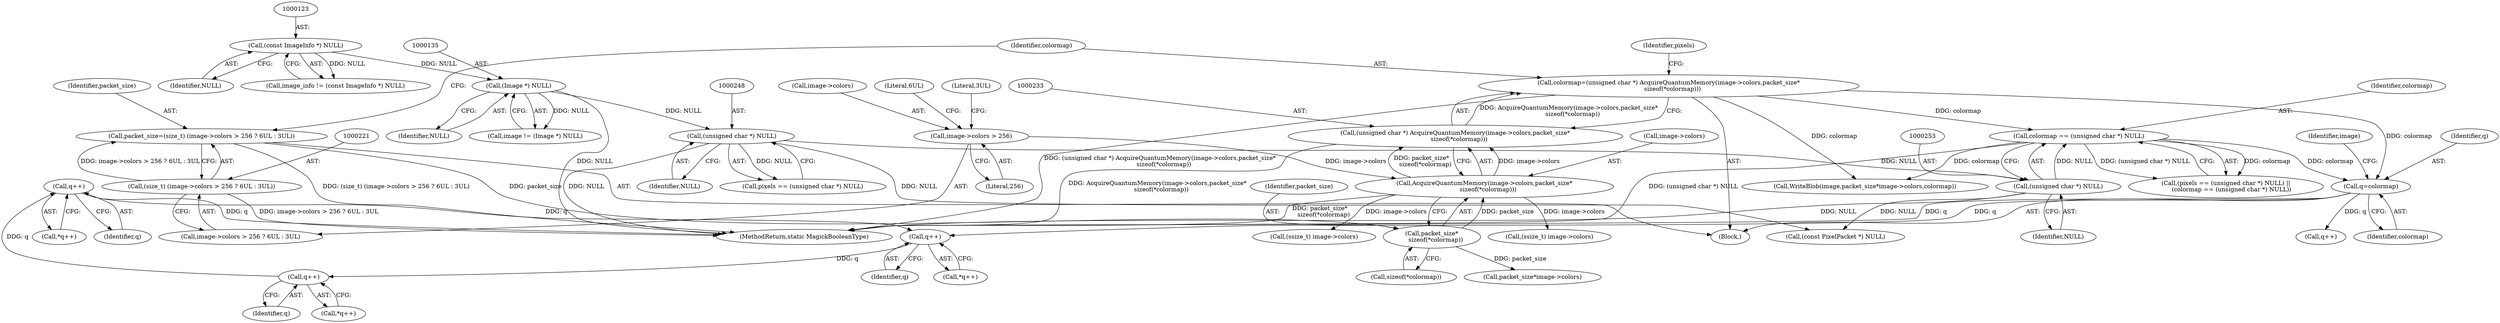 digraph "0_ImageMagick_10b3823a7619ed22d42764733eb052c4159bc8c1@pointer" {
"1000309" [label="(Call,q++)"];
"1000296" [label="(Call,q++)"];
"1000283" [label="(Call,q++)"];
"1000258" [label="(Call,q=colormap)"];
"1000250" [label="(Call,colormap == (unsigned char *) NULL)"];
"1000230" [label="(Call,colormap=(unsigned char *) AcquireQuantumMemory(image->colors,packet_size*\n    sizeof(*colormap)))"];
"1000232" [label="(Call,(unsigned char *) AcquireQuantumMemory(image->colors,packet_size*\n    sizeof(*colormap)))"];
"1000234" [label="(Call,AcquireQuantumMemory(image->colors,packet_size*\n    sizeof(*colormap)))"];
"1000223" [label="(Call,image->colors > 256)"];
"1000238" [label="(Call,packet_size*\n    sizeof(*colormap))"];
"1000218" [label="(Call,packet_size=(size_t) (image->colors > 256 ? 6UL : 3UL))"];
"1000220" [label="(Call,(size_t) (image->colors > 256 ? 6UL : 3UL))"];
"1000252" [label="(Call,(unsigned char *) NULL)"];
"1000247" [label="(Call,(unsigned char *) NULL)"];
"1000134" [label="(Call,(Image *) NULL)"];
"1000122" [label="(Call,(const ImageInfo *) NULL)"];
"1000309" [label="(Call,q++)"];
"1000337" [label="(Call,q++)"];
"1000327" [label="(Call,(ssize_t) image->colors)"];
"1000246" [label="(Identifier,pixels)"];
"1000244" [label="(Call,(pixels == (unsigned char *) NULL) ||\n      (colormap == (unsigned char *) NULL))"];
"1000249" [label="(Identifier,NULL)"];
"1000296" [label="(Call,q++)"];
"1000259" [label="(Identifier,q)"];
"1000228" [label="(Literal,6UL)"];
"1000283" [label="(Call,q++)"];
"1000282" [label="(Call,*q++)"];
"1000235" [label="(Call,image->colors)"];
"1000549" [label="(MethodReturn,static MagickBooleanType)"];
"1000273" [label="(Call,(ssize_t) image->colors)"];
"1000227" [label="(Literal,256)"];
"1000251" [label="(Identifier,colormap)"];
"1000136" [label="(Identifier,NULL)"];
"1000472" [label="(Call,(const PixelPacket *) NULL)"];
"1000284" [label="(Identifier,q)"];
"1000258" [label="(Call,q=colormap)"];
"1000308" [label="(Call,*q++)"];
"1000223" [label="(Call,image->colors > 256)"];
"1000239" [label="(Identifier,packet_size)"];
"1000219" [label="(Identifier,packet_size)"];
"1000254" [label="(Identifier,NULL)"];
"1000232" [label="(Call,(unsigned char *) AcquireQuantumMemory(image->colors,packet_size*\n    sizeof(*colormap)))"];
"1000310" [label="(Identifier,q)"];
"1000240" [label="(Call,sizeof(*colormap))"];
"1000222" [label="(Call,image->colors > 256 ? 6UL : 3UL)"];
"1000260" [label="(Identifier,colormap)"];
"1000229" [label="(Literal,3UL)"];
"1000107" [label="(Block,)"];
"1000252" [label="(Call,(unsigned char *) NULL)"];
"1000309" [label="(Call,q++)"];
"1000297" [label="(Identifier,q)"];
"1000230" [label="(Call,colormap=(unsigned char *) AcquireQuantumMemory(image->colors,packet_size*\n    sizeof(*colormap)))"];
"1000134" [label="(Call,(Image *) NULL)"];
"1000220" [label="(Call,(size_t) (image->colors > 256 ? 6UL : 3UL))"];
"1000122" [label="(Call,(const ImageInfo *) NULL)"];
"1000429" [label="(Call,packet_size*image->colors)"];
"1000427" [label="(Call,WriteBlob(image,packet_size*image->colors,colormap))"];
"1000238" [label="(Call,packet_size*\n    sizeof(*colormap))"];
"1000132" [label="(Call,image != (Image *) NULL)"];
"1000231" [label="(Identifier,colormap)"];
"1000120" [label="(Call,image_info != (const ImageInfo *) NULL)"];
"1000247" [label="(Call,(unsigned char *) NULL)"];
"1000295" [label="(Call,*q++)"];
"1000234" [label="(Call,AcquireQuantumMemory(image->colors,packet_size*\n    sizeof(*colormap)))"];
"1000224" [label="(Call,image->colors)"];
"1000264" [label="(Identifier,image)"];
"1000250" [label="(Call,colormap == (unsigned char *) NULL)"];
"1000245" [label="(Call,pixels == (unsigned char *) NULL)"];
"1000218" [label="(Call,packet_size=(size_t) (image->colors > 256 ? 6UL : 3UL))"];
"1000124" [label="(Identifier,NULL)"];
"1000309" -> "1000308"  [label="AST: "];
"1000309" -> "1000310"  [label="CFG: "];
"1000310" -> "1000309"  [label="AST: "];
"1000308" -> "1000309"  [label="CFG: "];
"1000309" -> "1000549"  [label="DDG: q"];
"1000309" -> "1000283"  [label="DDG: q"];
"1000296" -> "1000309"  [label="DDG: q"];
"1000296" -> "1000295"  [label="AST: "];
"1000296" -> "1000297"  [label="CFG: "];
"1000297" -> "1000296"  [label="AST: "];
"1000295" -> "1000296"  [label="CFG: "];
"1000283" -> "1000296"  [label="DDG: q"];
"1000283" -> "1000282"  [label="AST: "];
"1000283" -> "1000284"  [label="CFG: "];
"1000284" -> "1000283"  [label="AST: "];
"1000282" -> "1000283"  [label="CFG: "];
"1000258" -> "1000283"  [label="DDG: q"];
"1000258" -> "1000107"  [label="AST: "];
"1000258" -> "1000260"  [label="CFG: "];
"1000259" -> "1000258"  [label="AST: "];
"1000260" -> "1000258"  [label="AST: "];
"1000264" -> "1000258"  [label="CFG: "];
"1000258" -> "1000549"  [label="DDG: q"];
"1000250" -> "1000258"  [label="DDG: colormap"];
"1000230" -> "1000258"  [label="DDG: colormap"];
"1000258" -> "1000337"  [label="DDG: q"];
"1000250" -> "1000244"  [label="AST: "];
"1000250" -> "1000252"  [label="CFG: "];
"1000251" -> "1000250"  [label="AST: "];
"1000252" -> "1000250"  [label="AST: "];
"1000244" -> "1000250"  [label="CFG: "];
"1000250" -> "1000549"  [label="DDG: (unsigned char *) NULL"];
"1000250" -> "1000244"  [label="DDG: colormap"];
"1000250" -> "1000244"  [label="DDG: (unsigned char *) NULL"];
"1000230" -> "1000250"  [label="DDG: colormap"];
"1000252" -> "1000250"  [label="DDG: NULL"];
"1000250" -> "1000427"  [label="DDG: colormap"];
"1000230" -> "1000107"  [label="AST: "];
"1000230" -> "1000232"  [label="CFG: "];
"1000231" -> "1000230"  [label="AST: "];
"1000232" -> "1000230"  [label="AST: "];
"1000246" -> "1000230"  [label="CFG: "];
"1000230" -> "1000549"  [label="DDG: (unsigned char *) AcquireQuantumMemory(image->colors,packet_size*\n    sizeof(*colormap))"];
"1000232" -> "1000230"  [label="DDG: AcquireQuantumMemory(image->colors,packet_size*\n    sizeof(*colormap))"];
"1000230" -> "1000427"  [label="DDG: colormap"];
"1000232" -> "1000234"  [label="CFG: "];
"1000233" -> "1000232"  [label="AST: "];
"1000234" -> "1000232"  [label="AST: "];
"1000232" -> "1000549"  [label="DDG: AcquireQuantumMemory(image->colors,packet_size*\n    sizeof(*colormap))"];
"1000234" -> "1000232"  [label="DDG: image->colors"];
"1000234" -> "1000232"  [label="DDG: packet_size*\n    sizeof(*colormap)"];
"1000234" -> "1000238"  [label="CFG: "];
"1000235" -> "1000234"  [label="AST: "];
"1000238" -> "1000234"  [label="AST: "];
"1000234" -> "1000549"  [label="DDG: packet_size*\n    sizeof(*colormap)"];
"1000223" -> "1000234"  [label="DDG: image->colors"];
"1000238" -> "1000234"  [label="DDG: packet_size"];
"1000234" -> "1000273"  [label="DDG: image->colors"];
"1000234" -> "1000327"  [label="DDG: image->colors"];
"1000223" -> "1000222"  [label="AST: "];
"1000223" -> "1000227"  [label="CFG: "];
"1000224" -> "1000223"  [label="AST: "];
"1000227" -> "1000223"  [label="AST: "];
"1000228" -> "1000223"  [label="CFG: "];
"1000229" -> "1000223"  [label="CFG: "];
"1000238" -> "1000240"  [label="CFG: "];
"1000239" -> "1000238"  [label="AST: "];
"1000240" -> "1000238"  [label="AST: "];
"1000218" -> "1000238"  [label="DDG: packet_size"];
"1000238" -> "1000429"  [label="DDG: packet_size"];
"1000218" -> "1000107"  [label="AST: "];
"1000218" -> "1000220"  [label="CFG: "];
"1000219" -> "1000218"  [label="AST: "];
"1000220" -> "1000218"  [label="AST: "];
"1000231" -> "1000218"  [label="CFG: "];
"1000218" -> "1000549"  [label="DDG: (size_t) (image->colors > 256 ? 6UL : 3UL)"];
"1000220" -> "1000218"  [label="DDG: image->colors > 256 ? 6UL : 3UL"];
"1000220" -> "1000222"  [label="CFG: "];
"1000221" -> "1000220"  [label="AST: "];
"1000222" -> "1000220"  [label="AST: "];
"1000220" -> "1000549"  [label="DDG: image->colors > 256 ? 6UL : 3UL"];
"1000252" -> "1000254"  [label="CFG: "];
"1000253" -> "1000252"  [label="AST: "];
"1000254" -> "1000252"  [label="AST: "];
"1000252" -> "1000549"  [label="DDG: NULL"];
"1000247" -> "1000252"  [label="DDG: NULL"];
"1000252" -> "1000472"  [label="DDG: NULL"];
"1000247" -> "1000245"  [label="AST: "];
"1000247" -> "1000249"  [label="CFG: "];
"1000248" -> "1000247"  [label="AST: "];
"1000249" -> "1000247"  [label="AST: "];
"1000245" -> "1000247"  [label="CFG: "];
"1000247" -> "1000549"  [label="DDG: NULL"];
"1000247" -> "1000245"  [label="DDG: NULL"];
"1000134" -> "1000247"  [label="DDG: NULL"];
"1000247" -> "1000472"  [label="DDG: NULL"];
"1000134" -> "1000132"  [label="AST: "];
"1000134" -> "1000136"  [label="CFG: "];
"1000135" -> "1000134"  [label="AST: "];
"1000136" -> "1000134"  [label="AST: "];
"1000132" -> "1000134"  [label="CFG: "];
"1000134" -> "1000549"  [label="DDG: NULL"];
"1000134" -> "1000132"  [label="DDG: NULL"];
"1000122" -> "1000134"  [label="DDG: NULL"];
"1000122" -> "1000120"  [label="AST: "];
"1000122" -> "1000124"  [label="CFG: "];
"1000123" -> "1000122"  [label="AST: "];
"1000124" -> "1000122"  [label="AST: "];
"1000120" -> "1000122"  [label="CFG: "];
"1000122" -> "1000120"  [label="DDG: NULL"];
}

